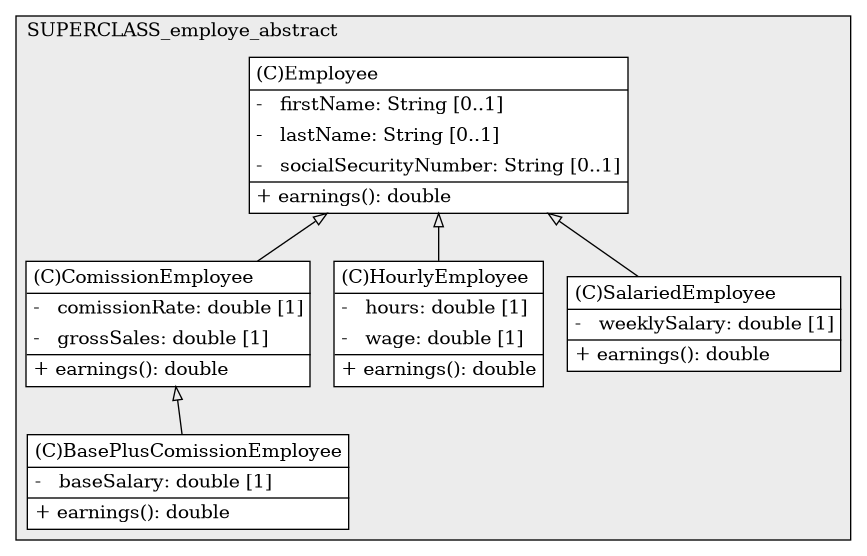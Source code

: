 @startuml

/' diagram meta data start
config=StructureConfiguration;
{
  "projectClassification": {
    "searchMode": "OpenProject", // OpenProject, AllProjects
    "includedProjects": "",
    "pathEndKeywords": "*.impl",
    "isClientPath": "",
    "isClientName": "",
    "isTestPath": "",
    "isTestName": "",
    "isMappingPath": "",
    "isMappingName": "",
    "isDataAccessPath": "",
    "isDataAccessName": "",
    "isDataStructurePath": "",
    "isDataStructureName": "",
    "isInterfaceStructuresPath": "",
    "isInterfaceStructuresName": "",
    "isEntryPointPath": "",
    "isEntryPointName": "",
    "treatFinalFieldsAsMandatory": false
  },
  "graphRestriction": {
    "classPackageExcludeFilter": "",
    "classPackageIncludeFilter": "",
    "classNameExcludeFilter": "",
    "classNameIncludeFilter": "",
    "methodNameExcludeFilter": "",
    "methodNameIncludeFilter": "",
    "removeByInheritance": "", // inheritance/annotation based filtering is done in a second step
    "removeByAnnotation": "",
    "removeByClassPackage": "", // cleanup the graph after inheritance/annotation based filtering is done
    "removeByClassName": "",
    "cutMappings": false,
    "cutEnum": true,
    "cutTests": true,
    "cutClient": true,
    "cutDataAccess": false,
    "cutInterfaceStructures": false,
    "cutDataStructures": false,
    "cutGetterAndSetter": true,
    "cutConstructors": true
  },
  "graphTraversal": {
    "forwardDepth": 6,
    "backwardDepth": 6,
    "classPackageExcludeFilter": "",
    "classPackageIncludeFilter": "",
    "classNameExcludeFilter": "",
    "classNameIncludeFilter": "",
    "methodNameExcludeFilter": "",
    "methodNameIncludeFilter": "",
    "hideMappings": false,
    "hideDataStructures": false,
    "hidePrivateMethods": true,
    "hideInterfaceCalls": true, // indirection: implementation -> interface (is hidden) -> implementation
    "onlyShowApplicationEntryPoints": false, // root node is included
    "useMethodCallsForStructureDiagram": "ForwardOnly" // ForwardOnly, BothDirections, No
  },
  "details": {
    "aggregation": "GroupByClass", // ByClass, GroupByClass, None
    "showClassGenericTypes": true,
    "showMethods": true,
    "showMethodParameterNames": true,
    "showMethodParameterTypes": true,
    "showMethodReturnType": true,
    "showPackageLevels": 2,
    "showDetailedClassStructure": true
  },
  "rootClass": "SUPERCLASS_employe_abstract.Employee",
  "extensionCallbackMethod": "" // qualified.class.name#methodName - signature: public static String method(String)
}
diagram meta data end '/



digraph g {
    rankdir="TB"
    splines=polyline
    

'nodes 
subgraph cluster_2114262036 { 
   	label=SUPERCLASS_employe_abstract
	labeljust=l
	fillcolor="#ececec"
	style=filled
   
   BasePlusComissionEmployee2114262036[
	label=<<TABLE BORDER="1" CELLBORDER="0" CELLPADDING="4" CELLSPACING="0">
<TR><TD ALIGN="LEFT" >(C)BasePlusComissionEmployee</TD></TR>
<HR/>
<TR><TD ALIGN="LEFT" >-   baseSalary: double [1]</TD></TR>
<HR/>
<TR><TD ALIGN="LEFT" >+ earnings(): double</TD></TR>
</TABLE>>
	style=filled
	margin=0
	shape=plaintext
	fillcolor="#FFFFFF"
];

ComissionEmployee2114262036[
	label=<<TABLE BORDER="1" CELLBORDER="0" CELLPADDING="4" CELLSPACING="0">
<TR><TD ALIGN="LEFT" >(C)ComissionEmployee</TD></TR>
<HR/>
<TR><TD ALIGN="LEFT" >-   comissionRate: double [1]</TD></TR>
<TR><TD ALIGN="LEFT" >-   grossSales: double [1]</TD></TR>
<HR/>
<TR><TD ALIGN="LEFT" >+ earnings(): double</TD></TR>
</TABLE>>
	style=filled
	margin=0
	shape=plaintext
	fillcolor="#FFFFFF"
];

Employee2114262036[
	label=<<TABLE BORDER="1" CELLBORDER="0" CELLPADDING="4" CELLSPACING="0">
<TR><TD ALIGN="LEFT" >(C)Employee</TD></TR>
<HR/>
<TR><TD ALIGN="LEFT" >-   firstName: String [0..1]</TD></TR>
<TR><TD ALIGN="LEFT" >-   lastName: String [0..1]</TD></TR>
<TR><TD ALIGN="LEFT" >-   socialSecurityNumber: String [0..1]</TD></TR>
<HR/>
<TR><TD ALIGN="LEFT" >+ earnings(): double</TD></TR>
</TABLE>>
	style=filled
	margin=0
	shape=plaintext
	fillcolor="#FFFFFF"
];

HourlyEmployee2114262036[
	label=<<TABLE BORDER="1" CELLBORDER="0" CELLPADDING="4" CELLSPACING="0">
<TR><TD ALIGN="LEFT" >(C)HourlyEmployee</TD></TR>
<HR/>
<TR><TD ALIGN="LEFT" >-   hours: double [1]</TD></TR>
<TR><TD ALIGN="LEFT" >-   wage: double [1]</TD></TR>
<HR/>
<TR><TD ALIGN="LEFT" >+ earnings(): double</TD></TR>
</TABLE>>
	style=filled
	margin=0
	shape=plaintext
	fillcolor="#FFFFFF"
];

SalariedEmployee2114262036[
	label=<<TABLE BORDER="1" CELLBORDER="0" CELLPADDING="4" CELLSPACING="0">
<TR><TD ALIGN="LEFT" >(C)SalariedEmployee</TD></TR>
<HR/>
<TR><TD ALIGN="LEFT" >-   weeklySalary: double [1]</TD></TR>
<HR/>
<TR><TD ALIGN="LEFT" >+ earnings(): double</TD></TR>
</TABLE>>
	style=filled
	margin=0
	shape=plaintext
	fillcolor="#FFFFFF"
];
} 

'edges    
ComissionEmployee2114262036 -> BasePlusComissionEmployee2114262036[arrowhead=none, arrowtail=empty, dir=both];
Employee2114262036 -> ComissionEmployee2114262036[arrowhead=none, arrowtail=empty, dir=both];
Employee2114262036 -> HourlyEmployee2114262036[arrowhead=none, arrowtail=empty, dir=both];
Employee2114262036 -> SalariedEmployee2114262036[arrowhead=none, arrowtail=empty, dir=both];
    
}
@enduml
